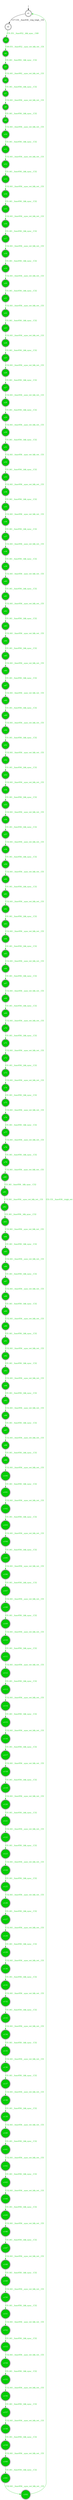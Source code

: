 digraph diffautomaton {
	1 [label=<s1> shape="doublecircle"];
	2 [label=<s2> shape="doublecircle"];
	3 [label=<s3> shape="doublecircle" fillcolor="#00cc00" fontcolor="#ffffff" style="filled"];
	4 [label=<s4> shape="doublecircle" fillcolor="#00cc00" fontcolor="#ffffff" style="filled"];
	5 [label=<s5> shape="doublecircle" fillcolor="#00cc00" fontcolor="#ffffff" style="filled"];
	6 [label=<s6> shape="doublecircle" fillcolor="#00cc00" fontcolor="#ffffff" style="filled"];
	7 [label=<s7> shape="doublecircle" fillcolor="#00cc00" fontcolor="#ffffff" style="filled"];
	8 [label=<s8> shape="doublecircle" fillcolor="#00cc00" fontcolor="#ffffff" style="filled"];
	9 [label=<s9> shape="doublecircle" fillcolor="#00cc00" fontcolor="#ffffff" style="filled"];
	10 [label=<s10> shape="doublecircle" fillcolor="#00cc00" fontcolor="#ffffff" style="filled"];
	11 [label=<s11> shape="doublecircle" fillcolor="#00cc00" fontcolor="#ffffff" style="filled"];
	12 [label=<s12> shape="doublecircle" fillcolor="#00cc00" fontcolor="#ffffff" style="filled"];
	13 [label=<s13> shape="doublecircle" fillcolor="#00cc00" fontcolor="#ffffff" style="filled"];
	14 [label=<s14> shape="doublecircle" fillcolor="#00cc00" fontcolor="#ffffff" style="filled"];
	15 [label=<s15> shape="doublecircle" fillcolor="#00cc00" fontcolor="#ffffff" style="filled"];
	16 [label=<s16> shape="doublecircle" fillcolor="#00cc00" fontcolor="#ffffff" style="filled"];
	17 [label=<s17> shape="doublecircle" fillcolor="#00cc00" fontcolor="#ffffff" style="filled"];
	18 [label=<s18> shape="doublecircle" fillcolor="#00cc00" fontcolor="#ffffff" style="filled"];
	19 [label=<s19> shape="doublecircle" fillcolor="#00cc00" fontcolor="#ffffff" style="filled"];
	20 [label=<s20> shape="doublecircle" fillcolor="#00cc00" fontcolor="#ffffff" style="filled"];
	21 [label=<s21> shape="doublecircle" fillcolor="#00cc00" fontcolor="#ffffff" style="filled"];
	22 [label=<s22> shape="doublecircle" fillcolor="#00cc00" fontcolor="#ffffff" style="filled"];
	23 [label=<s23> shape="doublecircle" fillcolor="#00cc00" fontcolor="#ffffff" style="filled"];
	24 [label=<s24> shape="doublecircle" fillcolor="#00cc00" fontcolor="#ffffff" style="filled"];
	25 [label=<s25> shape="doublecircle" fillcolor="#00cc00" fontcolor="#ffffff" style="filled"];
	26 [label=<s26> shape="doublecircle" fillcolor="#00cc00" fontcolor="#ffffff" style="filled"];
	27 [label=<s27> shape="doublecircle" fillcolor="#00cc00" fontcolor="#ffffff" style="filled"];
	28 [label=<s28> shape="doublecircle" fillcolor="#00cc00" fontcolor="#ffffff" style="filled"];
	29 [label=<s29> shape="doublecircle" fillcolor="#00cc00" fontcolor="#ffffff" style="filled"];
	30 [label=<s30> shape="doublecircle" fillcolor="#00cc00" fontcolor="#ffffff" style="filled"];
	31 [label=<s31> shape="doublecircle" fillcolor="#00cc00" fontcolor="#ffffff" style="filled"];
	32 [label=<s32> shape="doublecircle" fillcolor="#00cc00" fontcolor="#ffffff" style="filled"];
	33 [label=<s33> shape="doublecircle" fillcolor="#00cc00" fontcolor="#ffffff" style="filled"];
	34 [label=<s34> shape="doublecircle" fillcolor="#00cc00" fontcolor="#ffffff" style="filled"];
	35 [label=<s35> shape="doublecircle" fillcolor="#00cc00" fontcolor="#ffffff" style="filled"];
	36 [label=<s36> shape="doublecircle" fillcolor="#00cc00" fontcolor="#ffffff" style="filled"];
	37 [label=<s37> shape="doublecircle" fillcolor="#00cc00" fontcolor="#ffffff" style="filled"];
	38 [label=<s38> shape="doublecircle" fillcolor="#00cc00" fontcolor="#ffffff" style="filled"];
	39 [label=<s39> shape="doublecircle" fillcolor="#00cc00" fontcolor="#ffffff" style="filled"];
	40 [label=<s40> shape="doublecircle" fillcolor="#00cc00" fontcolor="#ffffff" style="filled"];
	41 [label=<s41> shape="doublecircle" fillcolor="#00cc00" fontcolor="#ffffff" style="filled"];
	42 [label=<s42> shape="doublecircle" fillcolor="#00cc00" fontcolor="#ffffff" style="filled"];
	43 [label=<s43> shape="doublecircle" fillcolor="#00cc00" fontcolor="#ffffff" style="filled"];
	44 [label=<s44> shape="doublecircle" fillcolor="#00cc00" fontcolor="#ffffff" style="filled"];
	45 [label=<s45> shape="doublecircle" fillcolor="#00cc00" fontcolor="#ffffff" style="filled"];
	46 [label=<s46> shape="doublecircle" fillcolor="#00cc00" fontcolor="#ffffff" style="filled"];
	47 [label=<s47> shape="doublecircle" fillcolor="#00cc00" fontcolor="#ffffff" style="filled"];
	48 [label=<s48> shape="doublecircle" fillcolor="#00cc00" fontcolor="#ffffff" style="filled"];
	49 [label=<s49> shape="doublecircle" fillcolor="#00cc00" fontcolor="#ffffff" style="filled"];
	50 [label=<s50> shape="doublecircle" fillcolor="#00cc00" fontcolor="#ffffff" style="filled"];
	51 [label=<s51> shape="doublecircle" fillcolor="#00cc00" fontcolor="#ffffff" style="filled"];
	52 [label=<s52> shape="doublecircle" fillcolor="#00cc00" fontcolor="#ffffff" style="filled"];
	53 [label=<s53> shape="doublecircle" fillcolor="#00cc00" fontcolor="#ffffff" style="filled"];
	54 [label=<s54> shape="doublecircle" fillcolor="#00cc00" fontcolor="#ffffff" style="filled"];
	55 [label=<s55> shape="doublecircle" fillcolor="#00cc00" fontcolor="#ffffff" style="filled"];
	56 [label=<s56> shape="doublecircle" fillcolor="#00cc00" fontcolor="#ffffff" style="filled"];
	57 [label=<s57> shape="doublecircle" fillcolor="#00cc00" fontcolor="#ffffff" style="filled"];
	58 [label=<s58> shape="doublecircle" fillcolor="#00cc00" fontcolor="#ffffff" style="filled"];
	59 [label=<s59> shape="doublecircle" fillcolor="#00cc00" fontcolor="#ffffff" style="filled"];
	60 [label=<s60> shape="doublecircle" fillcolor="#00cc00" fontcolor="#ffffff" style="filled"];
	61 [label=<s61> shape="doublecircle" fillcolor="#00cc00" fontcolor="#ffffff" style="filled"];
	62 [label=<s62> shape="doublecircle" fillcolor="#00cc00" fontcolor="#ffffff" style="filled"];
	63 [label=<s63> shape="doublecircle" fillcolor="#00cc00" fontcolor="#ffffff" style="filled"];
	64 [label=<s64> shape="doublecircle" fillcolor="#00cc00" fontcolor="#ffffff" style="filled"];
	65 [label=<s65> shape="doublecircle" fillcolor="#00cc00" fontcolor="#ffffff" style="filled"];
	66 [label=<s66> shape="doublecircle" fillcolor="#00cc00" fontcolor="#ffffff" style="filled"];
	67 [label=<s67> shape="doublecircle" fillcolor="#00cc00" fontcolor="#ffffff" style="filled"];
	68 [label=<s68> shape="doublecircle" fillcolor="#00cc00" fontcolor="#ffffff" style="filled"];
	69 [label=<s69> shape="doublecircle" fillcolor="#00cc00" fontcolor="#ffffff" style="filled"];
	70 [label=<s70> shape="doublecircle" fillcolor="#00cc00" fontcolor="#ffffff" style="filled"];
	71 [label=<s71> shape="doublecircle" fillcolor="#00cc00" fontcolor="#ffffff" style="filled"];
	72 [label=<s72> shape="doublecircle" fillcolor="#00cc00" fontcolor="#ffffff" style="filled"];
	73 [label=<s73> shape="doublecircle" fillcolor="#00cc00" fontcolor="#ffffff" style="filled"];
	74 [label=<s74> shape="doublecircle" fillcolor="#00cc00" fontcolor="#ffffff" style="filled"];
	75 [label=<s75> shape="doublecircle" fillcolor="#00cc00" fontcolor="#ffffff" style="filled"];
	76 [label=<s76> shape="doublecircle" fillcolor="#00cc00" fontcolor="#ffffff" style="filled"];
	77 [label=<s77> shape="doublecircle" fillcolor="#00cc00" fontcolor="#ffffff" style="filled"];
	78 [label=<s78> shape="doublecircle" fillcolor="#00cc00" fontcolor="#ffffff" style="filled"];
	79 [label=<s79> shape="doublecircle" fillcolor="#00cc00" fontcolor="#ffffff" style="filled"];
	80 [label=<s80> shape="doublecircle" fillcolor="#00cc00" fontcolor="#ffffff" style="filled"];
	81 [label=<s81> shape="doublecircle" fillcolor="#00cc00" fontcolor="#ffffff" style="filled"];
	82 [label=<s82> shape="doublecircle" fillcolor="#00cc00" fontcolor="#ffffff" style="filled"];
	83 [label=<s83> shape="doublecircle" fillcolor="#00cc00" fontcolor="#ffffff" style="filled"];
	84 [label=<s84> shape="doublecircle" fillcolor="#00cc00" fontcolor="#ffffff" style="filled"];
	85 [label=<s85> shape="doublecircle" fillcolor="#00cc00" fontcolor="#ffffff" style="filled"];
	86 [label=<s86> shape="doublecircle" fillcolor="#00cc00" fontcolor="#ffffff" style="filled"];
	87 [label=<s87> shape="doublecircle" fillcolor="#00cc00" fontcolor="#ffffff" style="filled"];
	88 [label=<s88> shape="doublecircle" fillcolor="#00cc00" fontcolor="#ffffff" style="filled"];
	89 [label=<s89> shape="doublecircle" fillcolor="#00cc00" fontcolor="#ffffff" style="filled"];
	90 [label=<s90> shape="doublecircle" fillcolor="#00cc00" fontcolor="#ffffff" style="filled"];
	91 [label=<s91> shape="doublecircle" fillcolor="#00cc00" fontcolor="#ffffff" style="filled"];
	92 [label=<s92> shape="doublecircle" fillcolor="#00cc00" fontcolor="#ffffff" style="filled"];
	93 [label=<s93> shape="doublecircle" fillcolor="#00cc00" fontcolor="#ffffff" style="filled"];
	94 [label=<s94> shape="doublecircle" fillcolor="#00cc00" fontcolor="#ffffff" style="filled"];
	95 [label=<s95> shape="doublecircle" fillcolor="#00cc00" fontcolor="#ffffff" style="filled"];
	96 [label=<s96> shape="doublecircle" fillcolor="#00cc00" fontcolor="#ffffff" style="filled"];
	97 [label=<s97> shape="doublecircle" fillcolor="#00cc00" fontcolor="#ffffff" style="filled"];
	98 [label=<s98> shape="doublecircle" fillcolor="#00cc00" fontcolor="#ffffff" style="filled"];
	99 [label=<s99> shape="doublecircle" fillcolor="#00cc00" fontcolor="#ffffff" style="filled"];
	100 [label=<s100> shape="doublecircle" fillcolor="#00cc00" fontcolor="#ffffff" style="filled"];
	101 [label=<s101> shape="doublecircle" fillcolor="#00cc00" fontcolor="#ffffff" style="filled"];
	102 [label=<s102> shape="doublecircle" fillcolor="#00cc00" fontcolor="#ffffff" style="filled"];
	103 [label=<s103> shape="doublecircle" fillcolor="#00cc00" fontcolor="#ffffff" style="filled"];
	104 [label=<s104> shape="doublecircle" fillcolor="#00cc00" fontcolor="#ffffff" style="filled"];
	105 [label=<s105> shape="doublecircle" fillcolor="#00cc00" fontcolor="#ffffff" style="filled"];
	106 [label=<s106> shape="doublecircle" fillcolor="#00cc00" fontcolor="#ffffff" style="filled"];
	107 [label=<s107> shape="doublecircle" fillcolor="#00cc00" fontcolor="#ffffff" style="filled"];
	108 [label=<s108> shape="doublecircle" fillcolor="#00cc00" fontcolor="#ffffff" style="filled"];
	109 [label=<s109> shape="doublecircle" fillcolor="#00cc00" fontcolor="#ffffff" style="filled"];
	110 [label=<s110> shape="doublecircle" fillcolor="#00cc00" fontcolor="#ffffff" style="filled"];
	111 [label=<s111> shape="doublecircle" fillcolor="#00cc00" fontcolor="#ffffff" style="filled"];
	112 [label=<s112> shape="doublecircle" fillcolor="#00cc00" fontcolor="#ffffff" style="filled"];
	113 [label=<s113> shape="doublecircle" fillcolor="#00cc00" fontcolor="#ffffff" style="filled"];
	114 [label=<s114> shape="doublecircle" fillcolor="#00cc00" fontcolor="#ffffff" style="filled"];
	115 [label=<s115> shape="doublecircle" fillcolor="#00cc00" fontcolor="#ffffff" style="filled"];
	116 [label=<s116> shape="doublecircle" fillcolor="#00cc00" fontcolor="#ffffff" style="filled"];
	117 [label=<s117> shape="doublecircle" fillcolor="#00cc00" fontcolor="#ffffff" style="filled"];
	118 [label=<s118> shape="doublecircle" fillcolor="#00cc00" fontcolor="#ffffff" style="filled"];
	119 [label=<s119> shape="doublecircle" fillcolor="#00cc00" fontcolor="#ffffff" style="filled"];
	120 [label=<s120> shape="doublecircle" fillcolor="#00cc00" fontcolor="#ffffff" style="filled"];
	121 [label=<s121> shape="doublecircle" fillcolor="#00cc00" fontcolor="#ffffff" style="filled"];
	122 [label=<s122> shape="doublecircle" fillcolor="#00cc00" fontcolor="#ffffff" style="filled"];
	123 [label=<s123> shape="doublecircle" fillcolor="#00cc00" fontcolor="#ffffff" style="filled"];
	124 [label=<s124> shape="doublecircle" fillcolor="#00cc00" fontcolor="#ffffff" style="filled"];
	125 [label=<s125> shape="doublecircle" fillcolor="#00cc00" fontcolor="#ffffff" style="filled"];
	126 [label=<s126> shape="doublecircle" fillcolor="#00cc00" fontcolor="#ffffff" style="filled"];
	127 [label=<s127> shape="doublecircle" fillcolor="#00cc00" fontcolor="#ffffff" style="filled"];
	128 [label=<s128> shape="doublecircle" fillcolor="#00cc00" fontcolor="#ffffff" style="filled"];
	129 [label=<s129> shape="doublecircle" fillcolor="#00cc00" fontcolor="#ffffff" style="filled"];
	130 [label=<s130> shape="doublecircle" fillcolor="#00cc00" fontcolor="#ffffff" style="filled"];
	131 [label=<s131> shape="doublecircle" fillcolor="#00cc00" fontcolor="#ffffff" style="filled"];
	132 [label=<s132> shape="doublecircle" fillcolor="#00cc00" fontcolor="#ffffff" style="filled"];
	133 [label=<s133> shape="doublecircle" fillcolor="#00cc00" fontcolor="#ffffff" style="filled"];
	134 [label=<s134> shape="doublecircle" fillcolor="#00cc00" fontcolor="#ffffff" style="filled"];
	135 [label=<s135> shape="doublecircle" fillcolor="#00cc00" fontcolor="#ffffff" style="filled"];
	136 [label=<s136> shape="doublecircle" fillcolor="#00cc00" fontcolor="#ffffff" style="filled"];
	137 [label=<s137> shape="doublecircle" fillcolor="#00cc00" fontcolor="#ffffff" style="filled"];
	138 [label=<s138> shape="doublecircle" fillcolor="#00cc00" fontcolor="#ffffff" style="filled"];
	139 [label=<s139> shape="doublecircle" fillcolor="#00cc00" fontcolor="#ffffff" style="filled"];
	140 [label=<s140> shape="doublecircle" fillcolor="#00cc00" fontcolor="#ffffff" style="filled"];
	141 [label=<s141> shape="doublecircle" fillcolor="#00cc00" fontcolor="#ffffff" style="filled"];
	142 [label=<s142> shape="doublecircle" fillcolor="#00cc00" fontcolor="#ffffff" style="filled"];
	143 [label=<s143> shape="doublecircle" fillcolor="#00cc00" fontcolor="#ffffff" style="filled"];
	144 [label=<s144> shape="doublecircle" fillcolor="#00cc00" fontcolor="#ffffff" style="filled"];
	145 [label=<s145> shape="doublecircle" fillcolor="#00cc00" fontcolor="#ffffff" style="filled"];
	146 [label=<s146> shape="doublecircle" fillcolor="#00cc00" fontcolor="#ffffff" style="filled"];
	147 [label=<s147> shape="doublecircle" fillcolor="#00cc00" fontcolor="#ffffff" style="filled"];
	148 [label=<s148> shape="doublecircle" fillcolor="#00cc00" fontcolor="#ffffff" style="filled"];
	149 [label=<s149> shape="doublecircle" fillcolor="#00cc00" fontcolor="#ffffff" style="filled"];
	150 [label=<s150> shape="doublecircle" fillcolor="#00cc00" fontcolor="#ffffff" style="filled"];
	151 [label=<s151> shape="doublecircle" fillcolor="#00cc00" fontcolor="#ffffff" style="filled"];
	152 [label=<s152> shape="doublecircle" fillcolor="#00cc00" fontcolor="#ffffff" style="filled"];
	153 [label=<s153> shape="doublecircle" fillcolor="#00cc00" fontcolor="#ffffff" style="filled"];
	154 [label=<s154> shape="doublecircle" fillcolor="#00cc00" fontcolor="#ffffff" style="filled"];
	155 [label=<s155> shape="doublecircle" fillcolor="#00cc00" fontcolor="#ffffff" style="filled"];
	156 [label=<s156> shape="doublecircle" fillcolor="#00cc00" fontcolor="#ffffff" style="filled"];
	157 [label=<s157> shape="doublecircle" fillcolor="#00cc00" fontcolor="#ffffff" style="filled"];
	158 [label=<s158> shape="doublecircle" fillcolor="#00cc00" fontcolor="#ffffff" style="filled"];
	159 [label=<s159> shape="doublecircle" fillcolor="#00cc00" fontcolor="#ffffff" style="filled"];
	160 [label=<s160> shape="doublecircle" fillcolor="#00cc00" fontcolor="#ffffff" style="filled"];
	161 [label=<s161> shape="doublecircle" fillcolor="#00cc00" fontcolor="#ffffff" style="filled"];
	162 [label=<s162> shape="doublecircle" fillcolor="#00cc00" fontcolor="#ffffff" style="filled"];
	__init1 [label=<> shape="none"];
	__init1 -> 1;
	1 -> 2 [label=<<font color="#000000">C17.CI1__func030__trig_trigh__CI1</font>> id="1-0-2"];
	2 -> 3 [label=<<font color="#00cc00">CI1.I51__func052__blk_sync__C40</font>> color="#00cc00" id="2-0-3"];
	3 -> 4 [label=<<font color="#00cc00">C40.I51__func052__sync_ret_blk_ret__CI1</font>> color="#00cc00" id="3-0-4"];
	4 -> 5 [label=<<font color="#00cc00">CI1.I41__func092__blk_sync__C32</font>> color="#00cc00" id="4-0-5"];
	5 -> 6 [label=<<font color="#00cc00">C32.I41__func092__sync_ret_blk_ret__CI1</font>> color="#00cc00" id="5-0-6"];
	6 -> 7 [label=<<font color="#00cc00">CI1.I41__func056__blk_sync__C32</font>> color="#00cc00" id="6-0-7"];
	7 -> 8 [label=<<font color="#00cc00">C32.I41__func056__sync_ret_blk_ret__CI1</font>> color="#00cc00" id="7-0-8"];
	8 -> 9 [label=<<font color="#00cc00">CI1.I41__func056__blk_sync__C32</font>> color="#00cc00" id="8-0-9"];
	9 -> 10 [label=<<font color="#00cc00">C32.I41__func056__sync_ret_blk_ret__CI1</font>> color="#00cc00" id="9-0-10"];
	10 -> 11 [label=<<font color="#00cc00">CI1.I41__func056__blk_sync__C32</font>> color="#00cc00" id="10-0-11"];
	11 -> 12 [label=<<font color="#00cc00">C32.I41__func056__sync_ret_blk_ret__CI1</font>> color="#00cc00" id="11-0-12"];
	12 -> 13 [label=<<font color="#00cc00">CI1.I41__func056__blk_sync__C32</font>> color="#00cc00" id="12-0-13"];
	13 -> 14 [label=<<font color="#00cc00">C32.I41__func056__sync_ret_blk_ret__CI1</font>> color="#00cc00" id="13-0-14"];
	14 -> 15 [label=<<font color="#00cc00">CI1.I41__func056__blk_sync__C32</font>> color="#00cc00" id="14-0-15"];
	15 -> 16 [label=<<font color="#00cc00">C32.I41__func056__sync_ret_blk_ret__CI1</font>> color="#00cc00" id="15-0-16"];
	16 -> 17 [label=<<font color="#00cc00">CI1.I41__func056__blk_sync__C32</font>> color="#00cc00" id="16-0-17"];
	17 -> 18 [label=<<font color="#00cc00">C32.I41__func056__sync_ret_blk_ret__CI1</font>> color="#00cc00" id="17-0-18"];
	18 -> 19 [label=<<font color="#00cc00">CI1.I41__func056__blk_sync__C32</font>> color="#00cc00" id="18-0-19"];
	19 -> 20 [label=<<font color="#00cc00">C32.I41__func056__sync_ret_blk_ret__CI1</font>> color="#00cc00" id="19-0-20"];
	20 -> 21 [label=<<font color="#00cc00">CI1.I41__func056__blk_sync__C32</font>> color="#00cc00" id="20-0-21"];
	21 -> 22 [label=<<font color="#00cc00">C32.I41__func056__sync_ret_blk_ret__CI1</font>> color="#00cc00" id="21-0-22"];
	22 -> 23 [label=<<font color="#00cc00">CI1.I41__func056__blk_sync__C32</font>> color="#00cc00" id="22-0-23"];
	23 -> 24 [label=<<font color="#00cc00">C32.I41__func056__sync_ret_blk_ret__CI1</font>> color="#00cc00" id="23-0-24"];
	24 -> 25 [label=<<font color="#00cc00">CI1.I41__func056__blk_sync__C32</font>> color="#00cc00" id="24-0-25"];
	25 -> 26 [label=<<font color="#00cc00">C32.I41__func056__sync_ret_blk_ret__CI1</font>> color="#00cc00" id="25-0-26"];
	26 -> 27 [label=<<font color="#00cc00">CI1.I41__func056__blk_sync__C32</font>> color="#00cc00" id="26-0-27"];
	27 -> 28 [label=<<font color="#00cc00">C32.I41__func056__sync_ret_blk_ret__CI1</font>> color="#00cc00" id="27-0-28"];
	28 -> 29 [label=<<font color="#00cc00">CI1.I41__func056__blk_sync__C32</font>> color="#00cc00" id="28-0-29"];
	29 -> 30 [label=<<font color="#00cc00">C32.I41__func056__sync_ret_blk_ret__CI1</font>> color="#00cc00" id="29-0-30"];
	30 -> 31 [label=<<font color="#00cc00">CI1.I41__func056__blk_sync__C32</font>> color="#00cc00" id="30-0-31"];
	31 -> 32 [label=<<font color="#00cc00">C32.I41__func056__sync_ret_blk_ret__CI1</font>> color="#00cc00" id="31-0-32"];
	32 -> 33 [label=<<font color="#00cc00">CI1.I41__func056__blk_sync__C32</font>> color="#00cc00" id="32-0-33"];
	33 -> 34 [label=<<font color="#00cc00">C32.I41__func056__sync_ret_blk_ret__CI1</font>> color="#00cc00" id="33-0-34"];
	34 -> 35 [label=<<font color="#00cc00">CI1.I41__func056__blk_sync__C32</font>> color="#00cc00" id="34-0-35"];
	35 -> 36 [label=<<font color="#00cc00">C32.I41__func056__sync_ret_blk_ret__CI1</font>> color="#00cc00" id="35-0-36"];
	36 -> 37 [label=<<font color="#00cc00">CI1.I41__func056__blk_sync__C32</font>> color="#00cc00" id="36-0-37"];
	37 -> 38 [label=<<font color="#00cc00">C32.I41__func056__sync_ret_blk_ret__CI1</font>> color="#00cc00" id="37-0-38"];
	38 -> 39 [label=<<font color="#00cc00">CI1.I41__func056__blk_sync__C32</font>> color="#00cc00" id="38-0-39"];
	39 -> 40 [label=<<font color="#00cc00">C32.I41__func056__sync_ret_blk_ret__CI1</font>> color="#00cc00" id="39-0-40"];
	40 -> 41 [label=<<font color="#00cc00">CI1.I41__func056__blk_sync__C32</font>> color="#00cc00" id="40-0-41"];
	41 -> 42 [label=<<font color="#00cc00">C32.I41__func056__sync_ret_blk_ret__CI1</font>> color="#00cc00" id="41-0-42"];
	42 -> 43 [label=<<font color="#00cc00">CI1.I41__func056__blk_sync__C32</font>> color="#00cc00" id="42-0-43"];
	43 -> 44 [label=<<font color="#00cc00">C32.I41__func056__sync_ret_blk_ret__CI1</font>> color="#00cc00" id="43-0-44"];
	44 -> 45 [label=<<font color="#00cc00">CI1.I41__func056__blk_sync__C32</font>> color="#00cc00" id="44-0-45"];
	45 -> 46 [label=<<font color="#00cc00">C32.I41__func056__sync_ret_blk_ret__CI1</font>> color="#00cc00" id="45-0-46"];
	46 -> 47 [label=<<font color="#00cc00">CI1.I41__func056__blk_sync__C32</font>> color="#00cc00" id="46-0-47"];
	47 -> 48 [label=<<font color="#00cc00">C32.I41__func056__sync_ret_blk_ret__CI1</font>> color="#00cc00" id="47-0-48"];
	48 -> 49 [label=<<font color="#00cc00">CI1.I41__func056__blk_sync__C32</font>> color="#00cc00" id="48-0-49"];
	49 -> 50 [label=<<font color="#00cc00">C32.I41__func056__sync_ret_blk_ret__CI1</font>> color="#00cc00" id="49-0-50"];
	50 -> 51 [label=<<font color="#00cc00">CI1.I41__func056__blk_sync__C32</font>> color="#00cc00" id="50-0-51"];
	51 -> 52 [label=<<font color="#00cc00">C32.I41__func056__sync_ret_blk_ret__CI1</font>> color="#00cc00" id="51-0-52"];
	52 -> 53 [label=<<font color="#00cc00">CI1.I41__func056__blk_sync__C32</font>> color="#00cc00" id="52-0-53"];
	53 -> 54 [label=<<font color="#00cc00">C32.I41__func056__sync_ret_blk_ret__CI1</font>> color="#00cc00" id="53-0-54"];
	54 -> 55 [label=<<font color="#00cc00">CI1.I41__func056__blk_sync__C32</font>> color="#00cc00" id="54-0-55"];
	55 -> 56 [label=<<font color="#00cc00">C32.I41__func056__sync_ret_blk_ret__CI1</font>> color="#00cc00" id="55-0-56"];
	56 -> 57 [label=<<font color="#00cc00">CI1.I41__func056__blk_sync__C32</font>> color="#00cc00" id="56-0-57"];
	57 -> 58 [label=<<font color="#00cc00">C32.I41__func056__sync_ret_blk_ret__CI1</font>> color="#00cc00" id="57-0-58"];
	58 -> 59 [label=<<font color="#00cc00">CI1.I41__func056__blk_sync__C32</font>> color="#00cc00" id="58-0-59"];
	59 -> 60 [label=<<font color="#00cc00">C32.I41__func056__sync_ret_blk_ret__CI1</font>> color="#00cc00" id="59-0-60"];
	60 -> 61 [label=<<font color="#00cc00">CI1.I41__func056__blk_sync__C32</font>> color="#00cc00" id="60-0-61"];
	61 -> 62 [label=<<font color="#00cc00">C32.I41__func056__sync_ret_blk_ret__CI1</font>> color="#00cc00" id="61-0-62"];
	62 -> 63 [label=<<font color="#00cc00">CI1.I41__func056__blk_sync__C32</font>> color="#00cc00" id="62-0-63"];
	63 -> 64 [label=<<font color="#00cc00">C32.I41__func056__sync_ret_blk_ret__CI1</font>> color="#00cc00" id="63-0-64"];
	64 -> 65 [label=<<font color="#00cc00">CI1.I41__func056__blk_sync__C32</font>> color="#00cc00" id="64-0-65"];
	65 -> 66 [label=<<font color="#00cc00">C32.I41__func056__sync_ret_blk_ret__CI1</font>> color="#00cc00" id="65-0-66"];
	66 -> 67 [label=<<font color="#00cc00">CI1.I41__func056__blk_sync__C32</font>> color="#00cc00" id="66-0-67"];
	67 -> 68 [label=<<font color="#00cc00">C32.I41__func056__sync_ret_blk_ret__CI1</font>> color="#00cc00" id="67-0-68"];
	68 -> 69 [label=<<font color="#00cc00">CI1.I41__func056__blk_sync__C32</font>> color="#00cc00" id="68-0-69"];
	69 -> 70 [label=<<font color="#00cc00">C32.I41__func056__sync_ret_blk_ret__CI1</font>> color="#00cc00" id="69-0-70"];
	70 -> 71 [label=<<font color="#00cc00">CI1.I41__func056__blk_sync__C32</font>> color="#00cc00" id="70-0-71"];
	71 -> 72 [label=<<font color="#00cc00">C32.I41__func056__sync_ret_blk_ret__CI1</font>> color="#00cc00" id="71-0-72"];
	72 -> 73 [label=<<font color="#00cc00">CI1.I41__func056__blk_sync__C32</font>> color="#00cc00" id="72-0-73"];
	73 -> 74 [label=<<font color="#00cc00">C32.I41__func056__sync_ret_blk_ret__CI1</font>> color="#00cc00" id="73-0-74"];
	74 -> 75 [label=<<font color="#00cc00">CI1.I41__func056__blk_sync__C32</font>> color="#00cc00" id="74-0-75"];
	75 -> 76 [label=<<font color="#00cc00">C32.I41__func056__sync_ret_blk_ret__CI1</font>> color="#00cc00" id="75-0-76"];
	76 -> 77 [label=<<font color="#00cc00">CI1.I41__func056__blk_sync__C32</font>> color="#00cc00" id="76-0-77"];
	77 -> 78 [label=<<font color="#00cc00">C32.I41__func056__sync_ret_blk_ret__CI1</font>> color="#00cc00" id="77-0-78"];
	78 -> 79 [label=<<font color="#00cc00">CI1.I41__func056__blk_sync__C32</font>> color="#00cc00" id="78-0-79"];
	79 -> 80 [label=<<font color="#00cc00">C32.I41__func056__sync_ret_blk_ret__CI1</font>> color="#00cc00" id="79-0-80"];
	80 -> 81 [label=<<font color="#00cc00">CI1.I41__func056__blk_sync__C32</font>> color="#00cc00" id="80-0-81"];
	81 -> 82 [label=<<font color="#00cc00">C32.I41__func056__sync_ret_blk_ret__CI1</font>> color="#00cc00" id="81-0-82"];
	82 -> 83 [label=<<font color="#00cc00">CI1.I41__func056__blk_sync__C32</font>> color="#00cc00" id="82-0-83"];
	83 -> 84 [label=<<font color="#00cc00">C32.I41__func056__sync_ret_blk_ret__CI1</font>> color="#00cc00" id="83-0-84"];
	84 -> 85 [label=<<font color="#00cc00">CI1.I41__func056__blk_sync__C32</font>> color="#00cc00" id="84-0-85"];
	85 -> 86 [label=<<font color="#00cc00">C32.I41__func056__sync_ret_blk_ret__CI1</font>> color="#00cc00" id="85-0-86"];
	86 -> 87 [label=<<font color="#00cc00">CI1.I41__func056__blk_sync__C32</font>> color="#00cc00" id="86-0-87"];
	87 -> 88 [label=<<font color="#00cc00">C32.I41__func056__sync_ret_blk_ret__CI1</font>> color="#00cc00" id="87-0-88"];
	88 -> 89 [label=<<font color="#00cc00">CI1.I41__func056__blk_sync__C32</font>> color="#00cc00" id="88-0-89"];
	89 -> 90 [label=<<font color="#00cc00">C32.I41__func056__sync_ret_blk_ret__CI1</font>> color="#00cc00" id="89-0-90"];
	90 -> 91 [label=<<font color="#00cc00">CI1.I41__func056__blk_sync__C32</font>> color="#00cc00" id="90-0-91"];
	91 -> 92 [label=<<font color="#00cc00">C32.I41__func056__sync_ret_blk_ret__CI1</font>> color="#00cc00" id="91-0-92"];
	92 -> 93 [label=<<font color="#00cc00">CI1.I41__func056__blk_sync__C32</font>> color="#00cc00" id="92-0-93"];
	93 -> 94 [label=<<font color="#00cc00">C32.I41__func056__sync_ret_blk_ret__CI1</font>> color="#00cc00" id="93-0-94"];
	94 -> 95 [label=<<font color="#00cc00">CI1.I41__func056__blk_sync__C32</font>> color="#00cc00" id="94-0-95"];
	95 -> 96 [label=<<font color="#00cc00">C32.I41__func056__sync_ret_blk_ret__CI1</font>> color="#00cc00" id="95-0-96"];
	96 -> 97 [label=<<font color="#00cc00">CI1.I41__func056__blk_sync__C32</font>> color="#00cc00" id="96-0-97"];
	97 -> 98 [label=<<font color="#00cc00">C32.I41__func056__sync_ret_blk_ret__CI1</font>> color="#00cc00" id="97-0-98"];
	98 -> 99 [label=<<font color="#00cc00">CI1.I41__func056__blk_sync__C32</font>> color="#00cc00" id="98-0-99"];
	99 -> 100 [label=<<font color="#00cc00">C32.I41__func056__sync_ret_blk_ret__CI1</font>> color="#00cc00" id="99-0-100"];
	100 -> 101 [label=<<font color="#00cc00">CI1.I41__func056__blk_sync__C32</font>> color="#00cc00" id="100-0-101"];
	101 -> 102 [label=<<font color="#00cc00">C32.I41__func056__sync_ret_blk_ret__CI1</font>> color="#00cc00" id="101-0-102"];
	102 -> 103 [label=<<font color="#00cc00">CI1.I41__func056__blk_sync__C32</font>> color="#00cc00" id="102-0-103"];
	103 -> 104 [label=<<font color="#00cc00">C32.I41__func056__sync_ret_blk_ret__CI1</font>> color="#00cc00" id="103-0-104"];
	104 -> 105 [label=<<font color="#00cc00">CI1.I41__func056__blk_sync__C32</font>> color="#00cc00" id="104-0-105"];
	105 -> 106 [label=<<font color="#00cc00">C32.I41__func056__sync_ret_blk_ret__CI1</font>> color="#00cc00" id="105-0-106"];
	106 -> 107 [label=<<font color="#00cc00">CI1.I41__func056__blk_sync__C32</font>> color="#00cc00" id="106-0-107"];
	107 -> 108 [label=<<font color="#00cc00">C32.I41__func056__sync_ret_blk_ret__CI1</font>> color="#00cc00" id="107-0-108"];
	108 -> 109 [label=<<font color="#00cc00">CI1.I41__func056__blk_sync__C32</font>> color="#00cc00" id="108-0-109"];
	109 -> 110 [label=<<font color="#00cc00">C32.I41__func056__sync_ret_blk_ret__CI1</font>> color="#00cc00" id="109-0-110"];
	110 -> 111 [label=<<font color="#00cc00">CI1.I41__func056__blk_sync__C32</font>> color="#00cc00" id="110-0-111"];
	111 -> 112 [label=<<font color="#00cc00">C32.I41__func056__sync_ret_blk_ret__CI1</font>> color="#00cc00" id="111-0-112"];
	112 -> 113 [label=<<font color="#00cc00">CI1.I41__func056__blk_sync__C32</font>> color="#00cc00" id="112-0-113"];
	113 -> 114 [label=<<font color="#00cc00">C32.I41__func056__sync_ret_blk_ret__CI1</font>> color="#00cc00" id="113-0-114"];
	114 -> 115 [label=<<font color="#00cc00">CI1.I41__func056__blk_sync__C32</font>> color="#00cc00" id="114-0-115"];
	115 -> 116 [label=<<font color="#00cc00">C32.I41__func056__sync_ret_blk_ret__CI1</font>> color="#00cc00" id="115-0-116"];
	116 -> 117 [label=<<font color="#00cc00">CI1.I41__func056__blk_sync__C32</font>> color="#00cc00" id="116-0-117"];
	117 -> 118 [label=<<font color="#00cc00">C32.I41__func056__sync_ret_blk_ret__CI1</font>> color="#00cc00" id="117-0-118"];
	118 -> 119 [label=<<font color="#00cc00">CI1.I41__func056__blk_sync__C32</font>> color="#00cc00" id="118-0-119"];
	119 -> 120 [label=<<font color="#00cc00">C32.I41__func056__sync_ret_blk_ret__CI1</font>> color="#00cc00" id="119-0-120"];
	120 -> 121 [label=<<font color="#00cc00">CI1.I41__func056__blk_sync__C32</font>> color="#00cc00" id="120-0-121"];
	121 -> 122 [label=<<font color="#00cc00">C32.I41__func056__sync_ret_blk_ret__CI1</font>> color="#00cc00" id="121-0-122"];
	122 -> 123 [label=<<font color="#00cc00">CI1.I41__func056__blk_sync__C32</font>> color="#00cc00" id="122-0-123"];
	123 -> 124 [label=<<font color="#00cc00">C32.I41__func056__sync_ret_blk_ret__CI1</font>> color="#00cc00" id="123-0-124"];
	124 -> 125 [label=<<font color="#00cc00">CI1.I41__func056__blk_sync__C32</font>> color="#00cc00" id="124-0-125"];
	125 -> 126 [label=<<font color="#00cc00">C32.I41__func056__sync_ret_blk_ret__CI1</font>> color="#00cc00" id="125-0-126"];
	126 -> 127 [label=<<font color="#00cc00">CI1.I41__func056__blk_sync__C32</font>> color="#00cc00" id="126-0-127"];
	127 -> 128 [label=<<font color="#00cc00">C32.I41__func056__sync_ret_blk_ret__CI1</font>> color="#00cc00" id="127-0-128"];
	128 -> 129 [label=<<font color="#00cc00">CI1.I41__func056__blk_sync__C32</font>> color="#00cc00" id="128-0-129"];
	129 -> 130 [label=<<font color="#00cc00">C32.I41__func056__sync_ret_blk_ret__CI1</font>> color="#00cc00" id="129-0-130"];
	130 -> 131 [label=<<font color="#00cc00">CI1.I41__func056__blk_sync__C32</font>> color="#00cc00" id="130-0-131"];
	131 -> 132 [label=<<font color="#00cc00">C32.I41__func056__sync_ret_blk_ret__CI1</font>> color="#00cc00" id="131-0-132"];
	132 -> 133 [label=<<font color="#00cc00">CI1.I41__func056__blk_sync__C32</font>> color="#00cc00" id="132-0-133"];
	133 -> 134 [label=<<font color="#00cc00">C32.I41__func056__sync_ret_blk_ret__CI1</font>> color="#00cc00" id="133-0-134"];
	134 -> 135 [label=<<font color="#00cc00">CI1.I41__func056__blk_sync__C32</font>> color="#00cc00" id="134-0-135"];
	135 -> 136 [label=<<font color="#00cc00">C32.I41__func056__sync_ret_blk_ret__CI1</font>> color="#00cc00" id="135-0-136"];
	136 -> 137 [label=<<font color="#00cc00">CI1.I41__func056__blk_sync__C32</font>> color="#00cc00" id="136-0-137"];
	137 -> 138 [label=<<font color="#00cc00">C32.I41__func056__sync_ret_blk_ret__CI1</font>> color="#00cc00" id="137-0-138"];
	138 -> 139 [label=<<font color="#00cc00">CI1.I41__func056__blk_sync__C32</font>> color="#00cc00" id="138-0-139"];
	139 -> 140 [label=<<font color="#00cc00">C32.I41__func056__sync_ret_blk_ret__CI1</font>> color="#00cc00" id="139-0-140"];
	140 -> 141 [label=<<font color="#00cc00">CI1.I41__func056__blk_sync__C32</font>> color="#00cc00" id="140-0-141"];
	141 -> 142 [label=<<font color="#00cc00">C32.I41__func056__sync_ret_blk_ret__CI1</font>> color="#00cc00" id="141-0-142"];
	142 -> 143 [label=<<font color="#00cc00">CI1.I41__func056__blk_sync__C32</font>> color="#00cc00" id="142-0-143"];
	143 -> 144 [label=<<font color="#00cc00">C32.I41__func056__sync_ret_blk_ret__CI1</font>> color="#00cc00" id="143-0-144"];
	144 -> 145 [label=<<font color="#00cc00">CI1.I41__func056__blk_sync__C32</font>> color="#00cc00" id="144-0-145"];
	145 -> 146 [label=<<font color="#00cc00">C32.I41__func056__sync_ret_blk_ret__CI1</font>> color="#00cc00" id="145-0-146"];
	146 -> 147 [label=<<font color="#00cc00">CI1.I41__func056__blk_sync__C32</font>> color="#00cc00" id="146-0-147"];
	147 -> 148 [label=<<font color="#00cc00">C32.I41__func056__sync_ret_blk_ret__CI1</font>> color="#00cc00" id="147-0-148"];
	148 -> 149 [label=<<font color="#00cc00">CI1.I41__func056__blk_sync__C32</font>> color="#00cc00" id="148-0-149"];
	149 -> 150 [label=<<font color="#00cc00">C32.I41__func056__sync_ret_blk_ret__CI1</font>> color="#00cc00" id="149-0-150"];
	150 -> 151 [label=<<font color="#00cc00">CI1.I41__func056__blk_sync__C32</font>> color="#00cc00" id="150-0-151"];
	151 -> 152 [label=<<font color="#00cc00">C32.I41__func056__sync_ret_blk_ret__CI1</font>> color="#00cc00" id="151-0-152"];
	152 -> 153 [label=<<font color="#00cc00">CI1.I41__func056__blk_sync__C32</font>> color="#00cc00" id="152-0-153"];
	153 -> 154 [label=<<font color="#00cc00">C32.I41__func056__sync_ret_blk_ret__CI1</font>> color="#00cc00" id="153-0-154"];
	154 -> 155 [label=<<font color="#00cc00">CI1.I41__func056__blk_sync__C32</font>> color="#00cc00" id="154-0-155"];
	155 -> 156 [label=<<font color="#00cc00">C32.I41__func056__sync_ret_blk_ret__CI1</font>> color="#00cc00" id="155-0-156"];
	156 -> 157 [label=<<font color="#00cc00">CI1.I41__func056__blk_sync__C32</font>> color="#00cc00" id="156-0-157"];
	157 -> 158 [label=<<font color="#00cc00">C32.I41__func056__sync_ret_blk_ret__CI1</font>> color="#00cc00" id="157-0-158"];
	158 -> 159 [label=<<font color="#00cc00">CI1.I41__func056__blk_sync__C32</font>> color="#00cc00" id="158-0-159"];
	159 -> 160 [label=<<font color="#00cc00">C32.I41__func056__sync_ret_blk_ret__CI1</font>> color="#00cc00" id="159-0-160"];
	160 -> 161 [label=<<font color="#00cc00">CI1.I41__func056__blk_sync__C32</font>> color="#00cc00" id="160-0-161"];
	161 -> 162 [label=<<font color="#00cc00">C32.I41__func056__sync_ret_blk_ret__CI1</font>> color="#00cc00" id="161-0-162"];
	162 -> 1 [label=<<font color="#00cc00">CI1.CI1__func030__trigh_ret</font>> color="#00cc00" id="162-0-1"];
}
